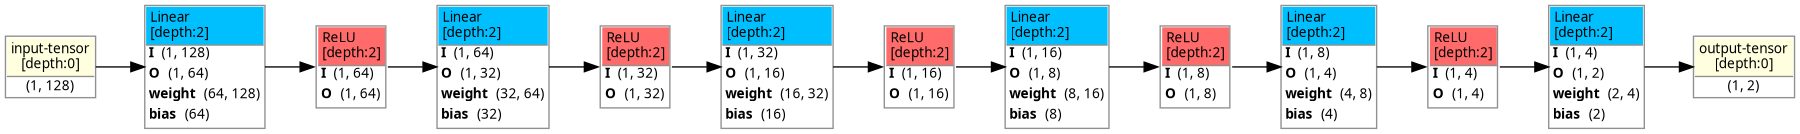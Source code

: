 strict digraph MLP {
	graph [ordering=in rankdir=LR size="12.0,12.0"]
	node [align=left color="#909090" fillcolor="#ffffff90" fontname="Linux libertine" fontsize=10 height=0.2 margin=0 ranksep=0.1 shape=plaintext style=filled]
	edge [fontsize=10]
	0 [label=<
                    <TABLE BORDER="1" CELLBORDER="0"
                    CELLSPACING="0" CELLPADDING="2">
                        <TR>
                            <TD BGCOLOR="lightyellow" ALIGN="LEFT"
                            BORDER="1" SIDES="B"
                            >input-tensor<BR ALIGN="LEFT"/>[depth:0]</TD>
                        </TR>
                        <TR>
                            <TD>(1, 128)</TD>
                        </TR>
                        
                    </TABLE>>]
	1 [label=<
                    <TABLE BORDER="1" CELLBORDER="0"
                    CELLSPACING="0" CELLPADDING="2">
                        <TR>
                            <TD BGCOLOR="deepskyblue1" ALIGN="LEFT"
                            BORDER="1" SIDES="B"
                            >Linear<BR ALIGN="LEFT"/>[depth:2]</TD>
                        </TR>
                        <TR>
                            <TD ALIGN="LEFT"><B>I</B> (1, 128)</TD>
                        </TR>
                        <TR>
                            <TD ALIGN="LEFT"><B>O</B> (1, 64)</TD>
                        </TR>
                                        <TR>
                    <TD ALIGN="LEFT"><B>weight</B> (64, 128)</TD>
                </TR>
                <TR>
                    <TD ALIGN="LEFT"><B>bias</B> (64)</TD>
                </TR>
                    </TABLE>>]
	2 [label=<
                    <TABLE BORDER="1" CELLBORDER="0"
                    CELLSPACING="0" CELLPADDING="2">
                        <TR>
                            <TD BGCOLOR="indianred1" ALIGN="LEFT"
                            BORDER="1" SIDES="B"
                            >ReLU<BR ALIGN="LEFT"/>[depth:2]</TD>
                        </TR>
                        <TR>
                            <TD ALIGN="LEFT"><B>I</B> (1, 64)</TD>
                        </TR>
                        <TR>
                            <TD ALIGN="LEFT"><B>O</B> (1, 64)</TD>
                        </TR>
                        
                    </TABLE>>]
	3 [label=<
                    <TABLE BORDER="1" CELLBORDER="0"
                    CELLSPACING="0" CELLPADDING="2">
                        <TR>
                            <TD BGCOLOR="deepskyblue1" ALIGN="LEFT"
                            BORDER="1" SIDES="B"
                            >Linear<BR ALIGN="LEFT"/>[depth:2]</TD>
                        </TR>
                        <TR>
                            <TD ALIGN="LEFT"><B>I</B> (1, 64)</TD>
                        </TR>
                        <TR>
                            <TD ALIGN="LEFT"><B>O</B> (1, 32)</TD>
                        </TR>
                                        <TR>
                    <TD ALIGN="LEFT"><B>weight</B> (32, 64)</TD>
                </TR>
                <TR>
                    <TD ALIGN="LEFT"><B>bias</B> (32)</TD>
                </TR>
                    </TABLE>>]
	4 [label=<
                    <TABLE BORDER="1" CELLBORDER="0"
                    CELLSPACING="0" CELLPADDING="2">
                        <TR>
                            <TD BGCOLOR="indianred1" ALIGN="LEFT"
                            BORDER="1" SIDES="B"
                            >ReLU<BR ALIGN="LEFT"/>[depth:2]</TD>
                        </TR>
                        <TR>
                            <TD ALIGN="LEFT"><B>I</B> (1, 32)</TD>
                        </TR>
                        <TR>
                            <TD ALIGN="LEFT"><B>O</B> (1, 32)</TD>
                        </TR>
                        
                    </TABLE>>]
	5 [label=<
                    <TABLE BORDER="1" CELLBORDER="0"
                    CELLSPACING="0" CELLPADDING="2">
                        <TR>
                            <TD BGCOLOR="deepskyblue1" ALIGN="LEFT"
                            BORDER="1" SIDES="B"
                            >Linear<BR ALIGN="LEFT"/>[depth:2]</TD>
                        </TR>
                        <TR>
                            <TD ALIGN="LEFT"><B>I</B> (1, 32)</TD>
                        </TR>
                        <TR>
                            <TD ALIGN="LEFT"><B>O</B> (1, 16)</TD>
                        </TR>
                                        <TR>
                    <TD ALIGN="LEFT"><B>weight</B> (16, 32)</TD>
                </TR>
                <TR>
                    <TD ALIGN="LEFT"><B>bias</B> (16)</TD>
                </TR>
                    </TABLE>>]
	6 [label=<
                    <TABLE BORDER="1" CELLBORDER="0"
                    CELLSPACING="0" CELLPADDING="2">
                        <TR>
                            <TD BGCOLOR="indianred1" ALIGN="LEFT"
                            BORDER="1" SIDES="B"
                            >ReLU<BR ALIGN="LEFT"/>[depth:2]</TD>
                        </TR>
                        <TR>
                            <TD ALIGN="LEFT"><B>I</B> (1, 16)</TD>
                        </TR>
                        <TR>
                            <TD ALIGN="LEFT"><B>O</B> (1, 16)</TD>
                        </TR>
                        
                    </TABLE>>]
	7 [label=<
                    <TABLE BORDER="1" CELLBORDER="0"
                    CELLSPACING="0" CELLPADDING="2">
                        <TR>
                            <TD BGCOLOR="deepskyblue1" ALIGN="LEFT"
                            BORDER="1" SIDES="B"
                            >Linear<BR ALIGN="LEFT"/>[depth:2]</TD>
                        </TR>
                        <TR>
                            <TD ALIGN="LEFT"><B>I</B> (1, 16)</TD>
                        </TR>
                        <TR>
                            <TD ALIGN="LEFT"><B>O</B> (1, 8)</TD>
                        </TR>
                                        <TR>
                    <TD ALIGN="LEFT"><B>weight</B> (8, 16)</TD>
                </TR>
                <TR>
                    <TD ALIGN="LEFT"><B>bias</B> (8)</TD>
                </TR>
                    </TABLE>>]
	8 [label=<
                    <TABLE BORDER="1" CELLBORDER="0"
                    CELLSPACING="0" CELLPADDING="2">
                        <TR>
                            <TD BGCOLOR="indianred1" ALIGN="LEFT"
                            BORDER="1" SIDES="B"
                            >ReLU<BR ALIGN="LEFT"/>[depth:2]</TD>
                        </TR>
                        <TR>
                            <TD ALIGN="LEFT"><B>I</B> (1, 8)</TD>
                        </TR>
                        <TR>
                            <TD ALIGN="LEFT"><B>O</B> (1, 8)</TD>
                        </TR>
                        
                    </TABLE>>]
	9 [label=<
                    <TABLE BORDER="1" CELLBORDER="0"
                    CELLSPACING="0" CELLPADDING="2">
                        <TR>
                            <TD BGCOLOR="deepskyblue1" ALIGN="LEFT"
                            BORDER="1" SIDES="B"
                            >Linear<BR ALIGN="LEFT"/>[depth:2]</TD>
                        </TR>
                        <TR>
                            <TD ALIGN="LEFT"><B>I</B> (1, 8)</TD>
                        </TR>
                        <TR>
                            <TD ALIGN="LEFT"><B>O</B> (1, 4)</TD>
                        </TR>
                                        <TR>
                    <TD ALIGN="LEFT"><B>weight</B> (4, 8)</TD>
                </TR>
                <TR>
                    <TD ALIGN="LEFT"><B>bias</B> (4)</TD>
                </TR>
                    </TABLE>>]
	10 [label=<
                    <TABLE BORDER="1" CELLBORDER="0"
                    CELLSPACING="0" CELLPADDING="2">
                        <TR>
                            <TD BGCOLOR="indianred1" ALIGN="LEFT"
                            BORDER="1" SIDES="B"
                            >ReLU<BR ALIGN="LEFT"/>[depth:2]</TD>
                        </TR>
                        <TR>
                            <TD ALIGN="LEFT"><B>I</B> (1, 4)</TD>
                        </TR>
                        <TR>
                            <TD ALIGN="LEFT"><B>O</B> (1, 4)</TD>
                        </TR>
                        
                    </TABLE>>]
	11 [label=<
                    <TABLE BORDER="1" CELLBORDER="0"
                    CELLSPACING="0" CELLPADDING="2">
                        <TR>
                            <TD BGCOLOR="deepskyblue1" ALIGN="LEFT"
                            BORDER="1" SIDES="B"
                            >Linear<BR ALIGN="LEFT"/>[depth:2]</TD>
                        </TR>
                        <TR>
                            <TD ALIGN="LEFT"><B>I</B> (1, 4)</TD>
                        </TR>
                        <TR>
                            <TD ALIGN="LEFT"><B>O</B> (1, 2)</TD>
                        </TR>
                                        <TR>
                    <TD ALIGN="LEFT"><B>weight</B> (2, 4)</TD>
                </TR>
                <TR>
                    <TD ALIGN="LEFT"><B>bias</B> (2)</TD>
                </TR>
                    </TABLE>>]
	12 [label=<
                    <TABLE BORDER="1" CELLBORDER="0"
                    CELLSPACING="0" CELLPADDING="2">
                        <TR>
                            <TD BGCOLOR="lightyellow" ALIGN="LEFT"
                            BORDER="1" SIDES="B"
                            >output-tensor<BR ALIGN="LEFT"/>[depth:0]</TD>
                        </TR>
                        <TR>
                            <TD>(1, 2)</TD>
                        </TR>
                        
                    </TABLE>>]
	0 -> 1
	1 -> 2
	2 -> 3
	3 -> 4
	4 -> 5
	5 -> 6
	6 -> 7
	7 -> 8
	8 -> 9
	9 -> 10
	10 -> 11
	11 -> 12
}
